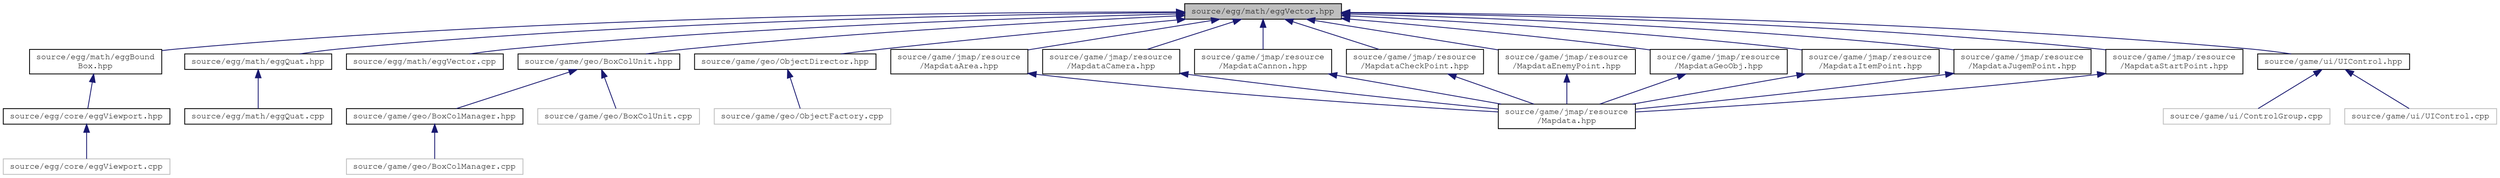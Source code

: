 digraph "source/egg/math/eggVector.hpp"
{
 // LATEX_PDF_SIZE
  edge [fontname="FreeMono",fontsize="10",labelfontname="FreeMono",labelfontsize="10"];
  node [fontname="FreeMono",fontsize="10",shape=record];
  Node1 [label="source/egg/math/eggVector.hpp",height=0.2,width=0.4,color="black", fillcolor="grey75", style="filled", fontcolor="black",tooltip="TODO."];
  Node1 -> Node2 [dir="back",color="midnightblue",fontsize="10",style="solid",fontname="FreeMono"];
  Node2 [label="source/egg/math/eggBound\lBox.hpp",height=0.2,width=0.4,color="black", fillcolor="white", style="filled",URL="$egg_bound_box_8hpp_source.html",tooltip=" "];
  Node2 -> Node3 [dir="back",color="midnightblue",fontsize="10",style="solid",fontname="FreeMono"];
  Node3 [label="source/egg/core/eggViewport.hpp",height=0.2,width=0.4,color="black", fillcolor="white", style="filled",URL="$egg_viewport_8hpp.html",tooltip="TODO."];
  Node3 -> Node4 [dir="back",color="midnightblue",fontsize="10",style="solid",fontname="FreeMono"];
  Node4 [label="source/egg/core/eggViewport.cpp",height=0.2,width=0.4,color="grey75", fillcolor="white", style="filled",tooltip=" "];
  Node1 -> Node5 [dir="back",color="midnightblue",fontsize="10",style="solid",fontname="FreeMono"];
  Node5 [label="source/egg/math/eggQuat.hpp",height=0.2,width=0.4,color="black", fillcolor="white", style="filled",URL="$egg_quat_8hpp.html",tooltip="TODO."];
  Node5 -> Node6 [dir="back",color="midnightblue",fontsize="10",style="solid",fontname="FreeMono"];
  Node6 [label="source/egg/math/eggQuat.cpp",height=0.2,width=0.4,color="black", fillcolor="white", style="filled",URL="$egg_quat_8cpp.html",tooltip="TODO."];
  Node1 -> Node7 [dir="back",color="midnightblue",fontsize="10",style="solid",fontname="FreeMono"];
  Node7 [label="source/egg/math/eggVector.cpp",height=0.2,width=0.4,color="black", fillcolor="white", style="filled",URL="$egg_vector_8cpp.html",tooltip="TODO."];
  Node1 -> Node8 [dir="back",color="midnightblue",fontsize="10",style="solid",fontname="FreeMono"];
  Node8 [label="source/game/geo/BoxColUnit.hpp",height=0.2,width=0.4,color="black", fillcolor="white", style="filled",URL="$_box_col_unit_8hpp_source.html",tooltip=" "];
  Node8 -> Node9 [dir="back",color="midnightblue",fontsize="10",style="solid",fontname="FreeMono"];
  Node9 [label="source/game/geo/BoxColManager.hpp",height=0.2,width=0.4,color="black", fillcolor="white", style="filled",URL="$_box_col_manager_8hpp_source.html",tooltip=" "];
  Node9 -> Node10 [dir="back",color="midnightblue",fontsize="10",style="solid",fontname="FreeMono"];
  Node10 [label="source/game/geo/BoxColManager.cpp",height=0.2,width=0.4,color="grey75", fillcolor="white", style="filled",tooltip=" "];
  Node8 -> Node11 [dir="back",color="midnightblue",fontsize="10",style="solid",fontname="FreeMono"];
  Node11 [label="source/game/geo/BoxColUnit.cpp",height=0.2,width=0.4,color="grey75", fillcolor="white", style="filled",tooltip=" "];
  Node1 -> Node12 [dir="back",color="midnightblue",fontsize="10",style="solid",fontname="FreeMono"];
  Node12 [label="source/game/geo/ObjectDirector.hpp",height=0.2,width=0.4,color="black", fillcolor="white", style="filled",URL="$_object_director_8hpp.html",tooltip="Manages the objects and related tables!"];
  Node12 -> Node13 [dir="back",color="midnightblue",fontsize="10",style="solid",fontname="FreeMono"];
  Node13 [label="source/game/geo/ObjectFactory.cpp",height=0.2,width=0.4,color="grey75", fillcolor="white", style="filled",tooltip=" "];
  Node1 -> Node14 [dir="back",color="midnightblue",fontsize="10",style="solid",fontname="FreeMono"];
  Node14 [label="source/game/jmap/resource\l/MapdataArea.hpp",height=0.2,width=0.4,color="black", fillcolor="white", style="filled",URL="$_mapdata_area_8hpp_source.html",tooltip=" "];
  Node14 -> Node15 [dir="back",color="midnightblue",fontsize="10",style="solid",fontname="FreeMono"];
  Node15 [label="source/game/jmap/resource\l/Mapdata.hpp",height=0.2,width=0.4,color="black", fillcolor="white", style="filled",URL="$_mapdata_8hpp_source.html",tooltip=" "];
  Node1 -> Node16 [dir="back",color="midnightblue",fontsize="10",style="solid",fontname="FreeMono"];
  Node16 [label="source/game/jmap/resource\l/MapdataCamera.hpp",height=0.2,width=0.4,color="black", fillcolor="white", style="filled",URL="$_mapdata_camera_8hpp_source.html",tooltip=" "];
  Node16 -> Node15 [dir="back",color="midnightblue",fontsize="10",style="solid",fontname="FreeMono"];
  Node1 -> Node17 [dir="back",color="midnightblue",fontsize="10",style="solid",fontname="FreeMono"];
  Node17 [label="source/game/jmap/resource\l/MapdataCannon.hpp",height=0.2,width=0.4,color="black", fillcolor="white", style="filled",URL="$_mapdata_cannon_8hpp_source.html",tooltip=" "];
  Node17 -> Node15 [dir="back",color="midnightblue",fontsize="10",style="solid",fontname="FreeMono"];
  Node1 -> Node18 [dir="back",color="midnightblue",fontsize="10",style="solid",fontname="FreeMono"];
  Node18 [label="source/game/jmap/resource\l/MapdataCheckPoint.hpp",height=0.2,width=0.4,color="black", fillcolor="white", style="filled",URL="$_mapdata_check_point_8hpp_source.html",tooltip=" "];
  Node18 -> Node15 [dir="back",color="midnightblue",fontsize="10",style="solid",fontname="FreeMono"];
  Node1 -> Node19 [dir="back",color="midnightblue",fontsize="10",style="solid",fontname="FreeMono"];
  Node19 [label="source/game/jmap/resource\l/MapdataEnemyPoint.hpp",height=0.2,width=0.4,color="black", fillcolor="white", style="filled",URL="$_mapdata_enemy_point_8hpp_source.html",tooltip=" "];
  Node19 -> Node15 [dir="back",color="midnightblue",fontsize="10",style="solid",fontname="FreeMono"];
  Node1 -> Node20 [dir="back",color="midnightblue",fontsize="10",style="solid",fontname="FreeMono"];
  Node20 [label="source/game/jmap/resource\l/MapdataGeoObj.hpp",height=0.2,width=0.4,color="black", fillcolor="white", style="filled",URL="$_mapdata_geo_obj_8hpp_source.html",tooltip=" "];
  Node20 -> Node15 [dir="back",color="midnightblue",fontsize="10",style="solid",fontname="FreeMono"];
  Node1 -> Node21 [dir="back",color="midnightblue",fontsize="10",style="solid",fontname="FreeMono"];
  Node21 [label="source/game/jmap/resource\l/MapdataItemPoint.hpp",height=0.2,width=0.4,color="black", fillcolor="white", style="filled",URL="$_mapdata_item_point_8hpp_source.html",tooltip=" "];
  Node21 -> Node15 [dir="back",color="midnightblue",fontsize="10",style="solid",fontname="FreeMono"];
  Node1 -> Node22 [dir="back",color="midnightblue",fontsize="10",style="solid",fontname="FreeMono"];
  Node22 [label="source/game/jmap/resource\l/MapdataJugemPoint.hpp",height=0.2,width=0.4,color="black", fillcolor="white", style="filled",URL="$_mapdata_jugem_point_8hpp_source.html",tooltip=" "];
  Node22 -> Node15 [dir="back",color="midnightblue",fontsize="10",style="solid",fontname="FreeMono"];
  Node1 -> Node23 [dir="back",color="midnightblue",fontsize="10",style="solid",fontname="FreeMono"];
  Node23 [label="source/game/jmap/resource\l/MapdataStartPoint.hpp",height=0.2,width=0.4,color="black", fillcolor="white", style="filled",URL="$_mapdata_start_point_8hpp_source.html",tooltip=" "];
  Node23 -> Node15 [dir="back",color="midnightblue",fontsize="10",style="solid",fontname="FreeMono"];
  Node1 -> Node24 [dir="back",color="midnightblue",fontsize="10",style="solid",fontname="FreeMono"];
  Node24 [label="source/game/ui/UIControl.hpp",height=0.2,width=0.4,color="black", fillcolor="white", style="filled",URL="$_u_i_control_8hpp_source.html",tooltip=" "];
  Node24 -> Node25 [dir="back",color="midnightblue",fontsize="10",style="solid",fontname="FreeMono"];
  Node25 [label="source/game/ui/ControlGroup.cpp",height=0.2,width=0.4,color="grey75", fillcolor="white", style="filled",tooltip=" "];
  Node24 -> Node26 [dir="back",color="midnightblue",fontsize="10",style="solid",fontname="FreeMono"];
  Node26 [label="source/game/ui/UIControl.cpp",height=0.2,width=0.4,color="grey75", fillcolor="white", style="filled",tooltip=" "];
}
